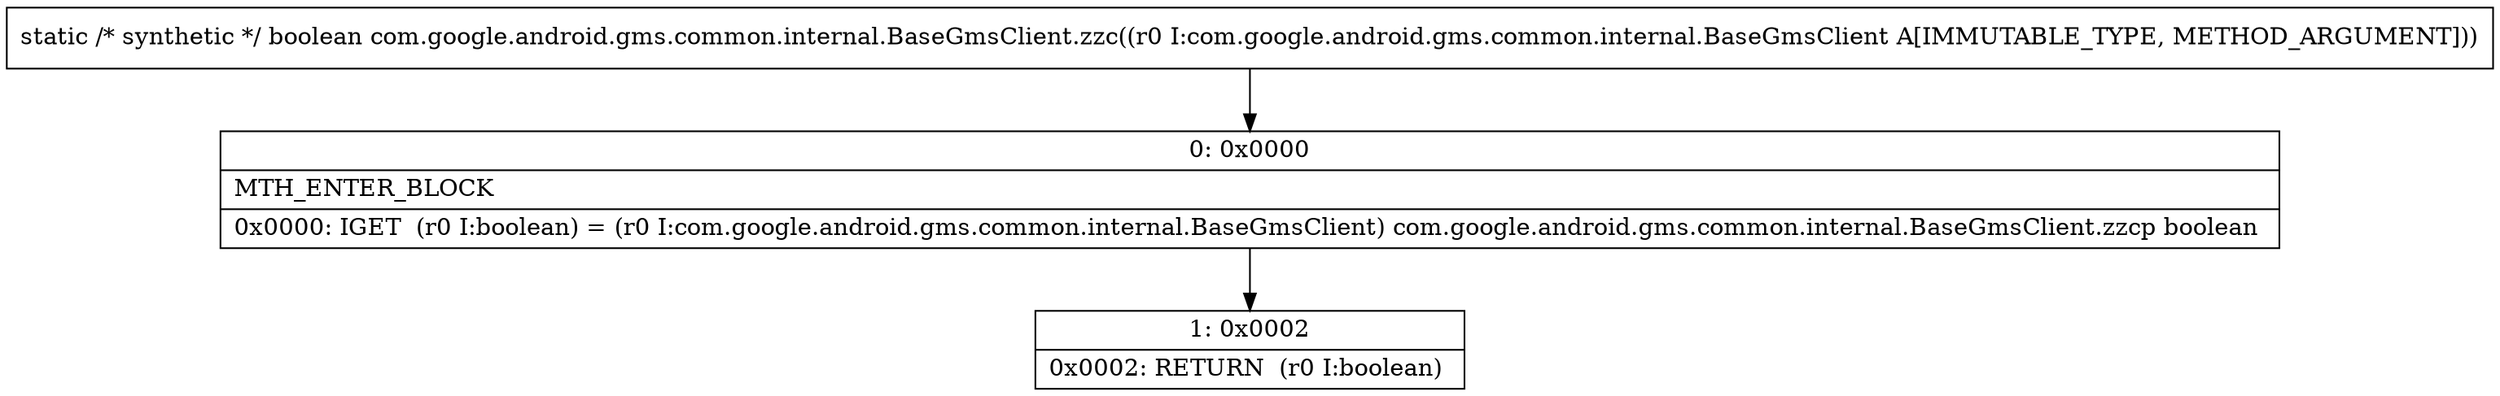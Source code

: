 digraph "CFG forcom.google.android.gms.common.internal.BaseGmsClient.zzc(Lcom\/google\/android\/gms\/common\/internal\/BaseGmsClient;)Z" {
Node_0 [shape=record,label="{0\:\ 0x0000|MTH_ENTER_BLOCK\l|0x0000: IGET  (r0 I:boolean) = (r0 I:com.google.android.gms.common.internal.BaseGmsClient) com.google.android.gms.common.internal.BaseGmsClient.zzcp boolean \l}"];
Node_1 [shape=record,label="{1\:\ 0x0002|0x0002: RETURN  (r0 I:boolean) \l}"];
MethodNode[shape=record,label="{static \/* synthetic *\/ boolean com.google.android.gms.common.internal.BaseGmsClient.zzc((r0 I:com.google.android.gms.common.internal.BaseGmsClient A[IMMUTABLE_TYPE, METHOD_ARGUMENT])) }"];
MethodNode -> Node_0;
Node_0 -> Node_1;
}


